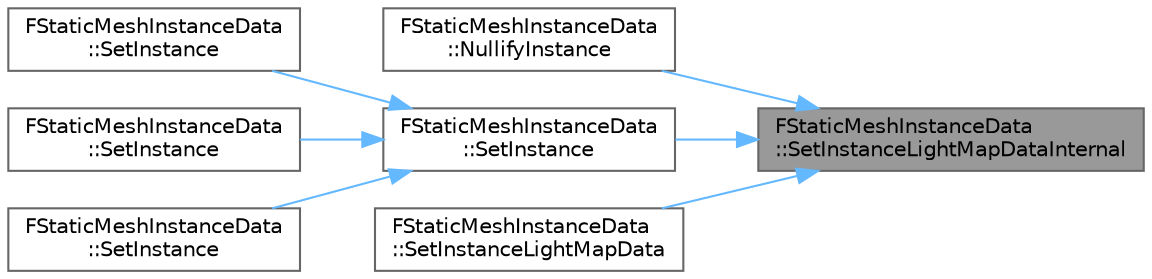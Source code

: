 digraph "FStaticMeshInstanceData::SetInstanceLightMapDataInternal"
{
 // INTERACTIVE_SVG=YES
 // LATEX_PDF_SIZE
  bgcolor="transparent";
  edge [fontname=Helvetica,fontsize=10,labelfontname=Helvetica,labelfontsize=10];
  node [fontname=Helvetica,fontsize=10,shape=box,height=0.2,width=0.4];
  rankdir="RL";
  Node1 [id="Node000001",label="FStaticMeshInstanceData\l::SetInstanceLightMapDataInternal",height=0.2,width=0.4,color="gray40", fillcolor="grey60", style="filled", fontcolor="black",tooltip=" "];
  Node1 -> Node2 [id="edge1_Node000001_Node000002",dir="back",color="steelblue1",style="solid",tooltip=" "];
  Node2 [id="Node000002",label="FStaticMeshInstanceData\l::NullifyInstance",height=0.2,width=0.4,color="grey40", fillcolor="white", style="filled",URL="$d7/dfa/classFStaticMeshInstanceData.html#a3e07d7fa3801d9dc1130f8d36db63346",tooltip=" "];
  Node1 -> Node3 [id="edge2_Node000001_Node000003",dir="back",color="steelblue1",style="solid",tooltip=" "];
  Node3 [id="Node000003",label="FStaticMeshInstanceData\l::SetInstance",height=0.2,width=0.4,color="grey40", fillcolor="white", style="filled",URL="$d7/dfa/classFStaticMeshInstanceData.html#a9015f89e1560aa91c108847b81951615",tooltip=" "];
  Node3 -> Node4 [id="edge3_Node000003_Node000004",dir="back",color="steelblue1",style="solid",tooltip=" "];
  Node4 [id="Node000004",label="FStaticMeshInstanceData\l::SetInstance",height=0.2,width=0.4,color="grey40", fillcolor="white", style="filled",URL="$d7/dfa/classFStaticMeshInstanceData.html#a1818141d424a6c1951d804b38412a821",tooltip=" "];
  Node3 -> Node5 [id="edge4_Node000003_Node000005",dir="back",color="steelblue1",style="solid",tooltip=" "];
  Node5 [id="Node000005",label="FStaticMeshInstanceData\l::SetInstance",height=0.2,width=0.4,color="grey40", fillcolor="white", style="filled",URL="$d7/dfa/classFStaticMeshInstanceData.html#a5906c4b5a3becffb34395c9019ace7cb",tooltip=" "];
  Node3 -> Node6 [id="edge5_Node000003_Node000006",dir="back",color="steelblue1",style="solid",tooltip=" "];
  Node6 [id="Node000006",label="FStaticMeshInstanceData\l::SetInstance",height=0.2,width=0.4,color="grey40", fillcolor="white", style="filled",URL="$d7/dfa/classFStaticMeshInstanceData.html#aea5caa0c2dcc9567be714ea0765c0837",tooltip=" "];
  Node1 -> Node7 [id="edge6_Node000001_Node000007",dir="back",color="steelblue1",style="solid",tooltip=" "];
  Node7 [id="Node000007",label="FStaticMeshInstanceData\l::SetInstanceLightMapData",height=0.2,width=0.4,color="grey40", fillcolor="white", style="filled",URL="$d7/dfa/classFStaticMeshInstanceData.html#a6bda04fcca6752ccfb10a30ceff70c95",tooltip=" "];
}
